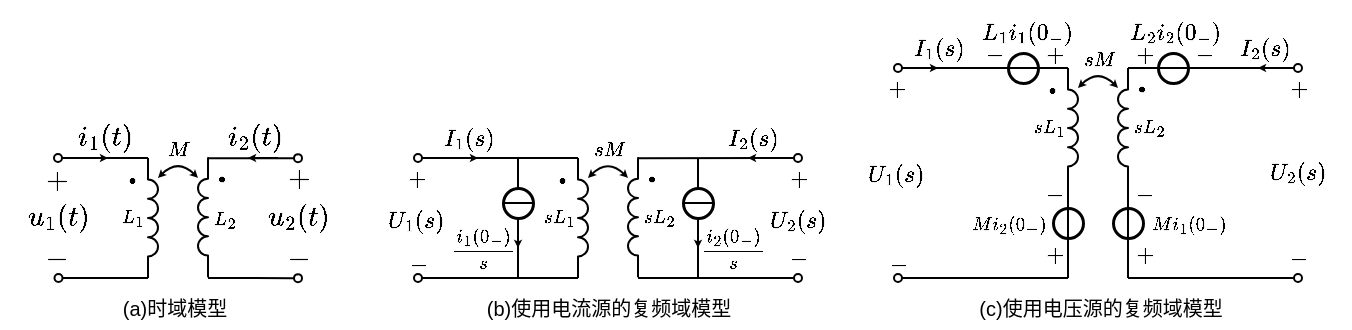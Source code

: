 <mxfile version="17.2.1" type="device"><diagram id="bMLhuUdpj_Nmtv_IprHV" name="第 1 页"><mxGraphModel dx="428" dy="411" grid="1" gridSize="5" guides="1" tooltips="1" connect="1" arrows="1" fold="1" page="1" pageScale="1" pageWidth="827" pageHeight="1169" math="1" shadow="0"><root><mxCell id="0"/><mxCell id="1" parent="0"/><mxCell id="EXZ0jSH6nmQkh8uxzPcn-13" value="$$+$$" style="text;html=1;resizable=1;autosize=1;align=center;verticalAlign=middle;points=[];fillColor=none;strokeColor=none;rounded=0;fontSize=12;movable=1;rotatable=1;deletable=1;editable=1;connectable=0;fixDash=0;snapToPoint=0;" parent="1" vertex="1"><mxGeometry x="238.75" y="259.58" width="22.5" height="20" as="geometry"/></mxCell><mxCell id="EXZ0jSH6nmQkh8uxzPcn-15" value="$$-$$" style="text;html=1;resizable=1;autosize=1;align=center;verticalAlign=middle;points=[];fillColor=none;strokeColor=none;rounded=0;fontSize=12;movable=1;rotatable=1;deletable=1;editable=1;connectable=0;fixDash=0;snapToPoint=0;" parent="1" vertex="1"><mxGeometry x="240.75" y="300" width="18.5" height="20" as="geometry"/></mxCell><mxCell id="EXZ0jSH6nmQkh8uxzPcn-12" value="$$+$$" style="text;html=1;resizable=1;autosize=1;align=center;verticalAlign=middle;points=[];fillColor=none;strokeColor=none;rounded=0;fontSize=12;movable=1;rotatable=1;deletable=1;editable=1;connectable=0;fixDash=0;snapToPoint=0;" parent="1" vertex="1"><mxGeometry x="117.5" y="261" width="22.5" height="20" as="geometry"/></mxCell><mxCell id="EXZ0jSH6nmQkh8uxzPcn-14" value="$$-$$" style="text;html=1;resizable=1;autosize=1;align=center;verticalAlign=middle;points=[];fillColor=none;strokeColor=none;rounded=0;fontSize=12;movable=1;rotatable=1;deletable=1;editable=1;connectable=0;fixDash=0;snapToPoint=0;" parent="1" vertex="1"><mxGeometry x="120" y="300" width="18.5" height="20" as="geometry"/></mxCell><mxCell id="EXZ0jSH6nmQkh8uxzPcn-27" value="$$M$$" style="text;html=1;resizable=1;autosize=1;align=center;verticalAlign=middle;points=[];fillColor=none;strokeColor=none;rounded=0;fontFamily=simsun;fontSize=10;movable=1;rotatable=1;deletable=1;editable=1;connectable=0;" parent="1" vertex="1"><mxGeometry x="180" y="248" width="20" height="15" as="geometry"/></mxCell><mxCell id="EXZ0jSH6nmQkh8uxzPcn-18" value="$$i_1(t)$$" style="text;html=1;resizable=0;autosize=1;align=center;verticalAlign=middle;points=[];fillColor=none;strokeColor=none;rounded=0;fontSize=12;connectable=0;" parent="1" vertex="1"><mxGeometry x="120" y="240" width="65" height="20" as="geometry"/></mxCell><mxCell id="EXZ0jSH6nmQkh8uxzPcn-19" value="$$i_2(t)$$" style="text;html=1;resizable=0;autosize=1;align=center;verticalAlign=middle;points=[];fillColor=none;strokeColor=none;rounded=0;fontSize=12;connectable=0;" parent="1" vertex="1"><mxGeometry x="195" y="239.58" width="65" height="20" as="geometry"/></mxCell><mxCell id="EXZ0jSH6nmQkh8uxzPcn-1" value="" style="pointerEvents=1;verticalLabelPosition=bottom;shadow=0;dashed=0;align=center;html=1;verticalAlign=top;shape=mxgraph.electrical.inductors.inductor_3;direction=south;deletable=1;fixDash=0;snapToPoint=0;comic=0;sketch=0;strokeWidth=1;" parent="1" vertex="1"><mxGeometry x="175" y="260" width="5" height="60" as="geometry"/></mxCell><mxCell id="EXZ0jSH6nmQkh8uxzPcn-2" value="" style="endArrow=none;html=1;rounded=0;startArrow=oval;startFill=0;endSize=4;startSize=4;deletable=1;fixDash=0;snapToPoint=0;" parent="1" edge="1"><mxGeometry width="50" height="50" relative="1" as="geometry"><mxPoint x="130" y="260" as="sourcePoint"/><mxPoint x="175" y="260" as="targetPoint"/></mxGeometry></mxCell><mxCell id="EXZ0jSH6nmQkh8uxzPcn-3" value="" style="endArrow=none;html=1;rounded=0;startArrow=oval;startFill=0;endSize=4;startSize=4;deletable=1;fixDash=0;snapToPoint=0;" parent="1" edge="1"><mxGeometry width="50" height="50" relative="1" as="geometry"><mxPoint x="130.25" y="320" as="sourcePoint"/><mxPoint x="175" y="320" as="targetPoint"/></mxGeometry></mxCell><mxCell id="EXZ0jSH6nmQkh8uxzPcn-4" value="$$\cdot$$" style="text;html=1;resizable=1;autosize=1;align=center;verticalAlign=middle;points=[];fillColor=none;strokeColor=none;rounded=0;fontSize=20;movable=1;rotatable=1;deletable=1;editable=1;connectable=0;fixDash=0;snapToPoint=0;" parent="1" vertex="1"><mxGeometry x="156" y="263" width="21" height="14" as="geometry"/></mxCell><mxCell id="EXZ0jSH6nmQkh8uxzPcn-5" value="" style="pointerEvents=1;verticalLabelPosition=bottom;shadow=0;dashed=0;align=center;html=1;verticalAlign=top;shape=mxgraph.electrical.inductors.inductor_3;direction=north;deletable=1;fixDash=0;snapToPoint=0;" parent="1" vertex="1"><mxGeometry x="200" y="259.58" width="5" height="60" as="geometry"/></mxCell><mxCell id="EXZ0jSH6nmQkh8uxzPcn-6" value="" style="endArrow=none;html=1;rounded=0;startArrow=oval;startFill=0;endSize=4;startSize=4;deletable=1;fixDash=0;snapToPoint=0;" parent="1" edge="1"><mxGeometry width="50" height="50" relative="1" as="geometry"><mxPoint x="250" y="260.08" as="sourcePoint"/><mxPoint x="205" y="260.08" as="targetPoint"/></mxGeometry></mxCell><mxCell id="EXZ0jSH6nmQkh8uxzPcn-7" value="" style="endArrow=none;html=1;rounded=0;startArrow=oval;startFill=0;endSize=4;startSize=4;deletable=1;fixDash=0;snapToPoint=0;" parent="1" edge="1"><mxGeometry width="50" height="50" relative="1" as="geometry"><mxPoint x="250" y="320.08" as="sourcePoint"/><mxPoint x="205" y="320" as="targetPoint"/></mxGeometry></mxCell><mxCell id="EXZ0jSH6nmQkh8uxzPcn-8" value="$$\cdot$$" style="text;html=1;resizable=1;autosize=1;align=center;verticalAlign=middle;points=[];fillColor=none;strokeColor=none;rounded=0;fontSize=20;movable=1;rotatable=1;deletable=1;editable=1;connectable=0;direction=south;rotation=90;fixDash=0;snapToPoint=0;" parent="1" vertex="1"><mxGeometry x="207" y="260" width="14" height="21" as="geometry"/></mxCell><mxCell id="EXZ0jSH6nmQkh8uxzPcn-10" value="$$u_1(t)$$" style="text;html=1;resizable=1;autosize=1;align=center;verticalAlign=middle;points=[];fillColor=none;strokeColor=none;rounded=0;fontSize=12;movable=1;rotatable=1;deletable=1;editable=1;connectable=0;fixDash=0;snapToPoint=0;" parent="1" vertex="1"><mxGeometry x="115" y="280" width="30" height="20" as="geometry"/></mxCell><mxCell id="EXZ0jSH6nmQkh8uxzPcn-11" value="$$u_2(t)$$" style="text;html=1;resizable=1;autosize=1;align=center;verticalAlign=middle;points=[];fillColor=none;strokeColor=none;rounded=0;fontSize=12;movable=1;rotatable=1;deletable=1;editable=1;connectable=0;" parent="1" vertex="1"><mxGeometry x="235" y="279.58" width="30" height="20" as="geometry"/></mxCell><mxCell id="EXZ0jSH6nmQkh8uxzPcn-16" value="" style="endArrow=classic;html=1;rounded=0;fontSize=12;startSize=4;endSize=1;strokeWidth=1;jumpSize=6;" parent="1" edge="1"><mxGeometry width="50" height="50" relative="1" as="geometry"><mxPoint x="240" y="260" as="sourcePoint"/><mxPoint x="225" y="260" as="targetPoint"/></mxGeometry></mxCell><mxCell id="EXZ0jSH6nmQkh8uxzPcn-17" value="" style="endArrow=classic;html=1;rounded=0;fontSize=12;startSize=4;endSize=1;strokeWidth=1;jumpSize=6;" parent="1" edge="1"><mxGeometry width="50" height="50" relative="1" as="geometry"><mxPoint x="140" y="260" as="sourcePoint"/><mxPoint x="155" y="260" as="targetPoint"/></mxGeometry></mxCell><mxCell id="EXZ0jSH6nmQkh8uxzPcn-21" value="$$L_1$$" style="text;html=1;align=center;verticalAlign=middle;resizable=1;points=[];autosize=1;strokeColor=none;fillColor=none;movable=1;rotatable=1;deletable=1;editable=1;connectable=1;fontSize=8;" parent="1" vertex="1"><mxGeometry x="158.5" y="282.5" width="16" height="15" as="geometry"/></mxCell><mxCell id="EXZ0jSH6nmQkh8uxzPcn-22" value="$$L_2$$" style="text;html=1;align=center;verticalAlign=middle;resizable=1;points=[];autosize=1;strokeColor=none;fillColor=none;movable=1;rotatable=1;deletable=1;editable=1;connectable=1;fontSize=8;" parent="1" vertex="1"><mxGeometry x="205" y="280.5" width="15" height="20" as="geometry"/></mxCell><mxCell id="EXZ0jSH6nmQkh8uxzPcn-26" value="" style="curved=1;endArrow=classic;html=1;rounded=0;fontFamily=simsun;fontSize=14;startSize=1;endSize=1;startArrow=classic;startFill=1;" parent="1" edge="1"><mxGeometry width="50" height="50" relative="1" as="geometry"><mxPoint x="180" y="270" as="sourcePoint"/><mxPoint x="200" y="270" as="targetPoint"/><Array as="points"><mxPoint x="190" y="260"/></Array></mxGeometry></mxCell><mxCell id="n0_tvmVU5mO2QKkqtoUb-1" value="$$+$$" style="text;html=1;resizable=1;autosize=1;align=center;verticalAlign=middle;points=[];fillColor=none;strokeColor=none;rounded=0;fontSize=10;movable=1;rotatable=1;deletable=1;editable=1;connectable=0;fixDash=0;snapToPoint=0;" vertex="1" parent="1"><mxGeometry x="490.13" y="259.58" width="19.25" height="20" as="geometry"/></mxCell><mxCell id="n0_tvmVU5mO2QKkqtoUb-2" value="$$-$$" style="text;html=1;resizable=1;autosize=1;align=center;verticalAlign=middle;points=[];fillColor=none;strokeColor=none;rounded=0;fontSize=10;movable=1;rotatable=1;deletable=1;editable=1;connectable=0;fixDash=0;snapToPoint=0;" vertex="1" parent="1"><mxGeometry x="492.13" y="300" width="15.25" height="20" as="geometry"/></mxCell><mxCell id="n0_tvmVU5mO2QKkqtoUb-3" value="$$+$$" style="text;html=1;resizable=1;autosize=1;align=center;verticalAlign=middle;points=[];fillColor=none;strokeColor=none;rounded=0;fontSize=10;movable=1;rotatable=1;deletable=1;editable=1;connectable=0;fixDash=0;snapToPoint=0;" vertex="1" parent="1"><mxGeometry x="301" y="262.5" width="15.5" height="15" as="geometry"/></mxCell><mxCell id="n0_tvmVU5mO2QKkqtoUb-4" value="$$-$$" style="text;html=1;resizable=1;autosize=1;align=center;verticalAlign=middle;points=[];fillColor=none;strokeColor=none;rounded=0;fontSize=10;movable=1;rotatable=1;deletable=1;editable=1;connectable=0;fixDash=0;snapToPoint=0;" vertex="1" parent="1"><mxGeometry x="305" y="305" width="10" height="15" as="geometry"/></mxCell><mxCell id="n0_tvmVU5mO2QKkqtoUb-5" value="$$sM$$" style="text;html=1;resizable=1;autosize=1;align=center;verticalAlign=middle;points=[];fillColor=none;strokeColor=none;rounded=0;fontFamily=simsun;fontSize=10;movable=1;rotatable=1;deletable=1;editable=1;connectable=1;" vertex="1" parent="1"><mxGeometry x="395" y="249" width="20" height="14" as="geometry"/></mxCell><mxCell id="n0_tvmVU5mO2QKkqtoUb-6" value="$$I_1(s)$$" style="text;html=1;resizable=0;autosize=1;align=center;verticalAlign=middle;points=[];fillColor=none;strokeColor=none;rounded=0;fontSize=10;connectable=0;" vertex="1" parent="1"><mxGeometry x="305" y="240" width="60" height="20" as="geometry"/></mxCell><mxCell id="n0_tvmVU5mO2QKkqtoUb-7" value="$$I_2(s)$$" style="text;html=1;resizable=0;autosize=1;align=center;verticalAlign=middle;points=[];fillColor=none;strokeColor=none;rounded=0;fontSize=10;connectable=0;" vertex="1" parent="1"><mxGeometry x="447.38" y="239.58" width="60" height="20" as="geometry"/></mxCell><mxCell id="n0_tvmVU5mO2QKkqtoUb-8" value="" style="pointerEvents=1;verticalLabelPosition=bottom;shadow=0;dashed=0;align=center;html=1;verticalAlign=top;shape=mxgraph.electrical.inductors.inductor_3;direction=south;deletable=1;fixDash=0;snapToPoint=0;comic=0;sketch=0;strokeWidth=1;" vertex="1" parent="1"><mxGeometry x="390" y="260" width="5" height="60" as="geometry"/></mxCell><mxCell id="n0_tvmVU5mO2QKkqtoUb-9" value="" style="endArrow=none;html=1;rounded=0;startArrow=oval;startFill=0;endSize=4;startSize=4;deletable=1;fixDash=0;snapToPoint=0;" edge="1" parent="1"><mxGeometry width="50" height="50" relative="1" as="geometry"><mxPoint x="310" y="260" as="sourcePoint"/><mxPoint x="390" y="260" as="targetPoint"/></mxGeometry></mxCell><mxCell id="n0_tvmVU5mO2QKkqtoUb-10" value="" style="endArrow=none;html=1;rounded=0;startArrow=oval;startFill=0;endSize=4;startSize=4;deletable=1;fixDash=0;snapToPoint=0;" edge="1" parent="1"><mxGeometry width="50" height="50" relative="1" as="geometry"><mxPoint x="310" y="320" as="sourcePoint"/><mxPoint x="390" y="320" as="targetPoint"/></mxGeometry></mxCell><mxCell id="n0_tvmVU5mO2QKkqtoUb-11" value="$$\cdot$$" style="text;html=1;resizable=1;autosize=1;align=center;verticalAlign=middle;points=[];fillColor=none;strokeColor=none;rounded=0;fontSize=20;movable=1;rotatable=1;deletable=1;editable=1;connectable=0;fixDash=0;snapToPoint=0;" vertex="1" parent="1"><mxGeometry x="371" y="263" width="21" height="14" as="geometry"/></mxCell><mxCell id="n0_tvmVU5mO2QKkqtoUb-12" value="" style="pointerEvents=1;verticalLabelPosition=bottom;shadow=0;dashed=0;align=center;html=1;verticalAlign=top;shape=mxgraph.electrical.inductors.inductor_3;direction=north;deletable=1;fixDash=0;snapToPoint=0;" vertex="1" parent="1"><mxGeometry x="415" y="259.58" width="5" height="60" as="geometry"/></mxCell><mxCell id="n0_tvmVU5mO2QKkqtoUb-13" value="" style="endArrow=none;html=1;rounded=0;startArrow=oval;startFill=0;endSize=4;startSize=4;deletable=1;fixDash=0;snapToPoint=0;" edge="1" parent="1"><mxGeometry width="50" height="50" relative="1" as="geometry"><mxPoint x="500" y="260" as="sourcePoint"/><mxPoint x="420" y="260.08" as="targetPoint"/></mxGeometry></mxCell><mxCell id="n0_tvmVU5mO2QKkqtoUb-14" value="" style="endArrow=none;html=1;rounded=0;startArrow=oval;startFill=0;endSize=4;startSize=4;deletable=1;fixDash=0;snapToPoint=0;" edge="1" parent="1"><mxGeometry width="50" height="50" relative="1" as="geometry"><mxPoint x="500" y="320" as="sourcePoint"/><mxPoint x="420" y="320" as="targetPoint"/></mxGeometry></mxCell><mxCell id="n0_tvmVU5mO2QKkqtoUb-15" value="$$\cdot$$" style="text;html=1;resizable=1;autosize=1;align=center;verticalAlign=middle;points=[];fillColor=none;strokeColor=none;rounded=0;fontSize=20;movable=1;rotatable=1;deletable=1;editable=1;connectable=0;direction=south;rotation=90;fixDash=0;snapToPoint=0;" vertex="1" parent="1"><mxGeometry x="422" y="260" width="14" height="21" as="geometry"/></mxCell><mxCell id="n0_tvmVU5mO2QKkqtoUb-16" value="$$U_1(s)$$" style="text;html=1;resizable=1;autosize=1;align=center;verticalAlign=middle;points=[];fillColor=none;strokeColor=none;rounded=0;fontSize=10;movable=1;rotatable=1;deletable=1;editable=1;connectable=0;fixDash=0;snapToPoint=0;" vertex="1" parent="1"><mxGeometry x="293.25" y="281" width="31" height="20" as="geometry"/></mxCell><mxCell id="n0_tvmVU5mO2QKkqtoUb-17" value="$$U_2(s)$$" style="text;html=1;resizable=1;autosize=1;align=center;verticalAlign=middle;points=[];fillColor=none;strokeColor=none;rounded=0;fontSize=10;movable=1;rotatable=1;deletable=1;editable=1;connectable=0;" vertex="1" parent="1"><mxGeometry x="484.26" y="283.5" width="31" height="15" as="geometry"/></mxCell><mxCell id="n0_tvmVU5mO2QKkqtoUb-18" value="" style="endArrow=classic;html=1;rounded=0;fontSize=12;startSize=4;endSize=1;strokeWidth=1;jumpSize=6;" edge="1" parent="1"><mxGeometry width="50" height="50" relative="1" as="geometry"><mxPoint x="490" y="260" as="sourcePoint"/><mxPoint x="475" y="260" as="targetPoint"/></mxGeometry></mxCell><mxCell id="n0_tvmVU5mO2QKkqtoUb-19" value="" style="endArrow=classic;html=1;rounded=0;fontSize=12;startSize=4;endSize=1;strokeWidth=1;jumpSize=6;" edge="1" parent="1"><mxGeometry width="50" height="50" relative="1" as="geometry"><mxPoint x="325" y="260" as="sourcePoint"/><mxPoint x="340" y="260" as="targetPoint"/></mxGeometry></mxCell><mxCell id="n0_tvmVU5mO2QKkqtoUb-20" value="$$sL_1$$" style="text;html=1;align=center;verticalAlign=middle;resizable=1;points=[];autosize=1;strokeColor=none;fillColor=none;movable=1;rotatable=1;deletable=1;editable=1;connectable=1;fontSize=8;" vertex="1" parent="1"><mxGeometry x="371" y="284" width="17" height="12" as="geometry"/></mxCell><mxCell id="n0_tvmVU5mO2QKkqtoUb-21" value="$$sL_2$$" style="text;html=1;align=center;verticalAlign=middle;resizable=1;points=[];autosize=1;strokeColor=none;fillColor=none;movable=1;rotatable=1;deletable=1;editable=1;connectable=1;fontSize=8;" vertex="1" parent="1"><mxGeometry x="420" y="283.58" width="19" height="12" as="geometry"/></mxCell><mxCell id="n0_tvmVU5mO2QKkqtoUb-22" value="" style="curved=1;endArrow=classic;html=1;rounded=0;fontFamily=simsun;fontSize=14;startSize=1;endSize=1;startArrow=classic;startFill=1;" edge="1" parent="1"><mxGeometry width="50" height="50" relative="1" as="geometry"><mxPoint x="395" y="270" as="sourcePoint"/><mxPoint x="415" y="270" as="targetPoint"/><Array as="points"><mxPoint x="405" y="260"/></Array></mxGeometry></mxCell><mxCell id="n0_tvmVU5mO2QKkqtoUb-23" value="" style="ellipse;whiteSpace=wrap;html=1;aspect=fixed;strokeWidth=1.5;" vertex="1" parent="1"><mxGeometry x="352.5" y="275" width="15" height="15" as="geometry"/></mxCell><mxCell id="n0_tvmVU5mO2QKkqtoUb-24" value="" style="endArrow=none;html=1;rounded=0;entryX=1;entryY=0.5;entryDx=0;entryDy=0;exitX=0;exitY=0.5;exitDx=0;exitDy=0;" edge="1" parent="1" source="n0_tvmVU5mO2QKkqtoUb-23" target="n0_tvmVU5mO2QKkqtoUb-23"><mxGeometry width="50" height="50" relative="1" as="geometry"><mxPoint x="350" y="295" as="sourcePoint"/><mxPoint x="385" y="235" as="targetPoint"/></mxGeometry></mxCell><mxCell id="n0_tvmVU5mO2QKkqtoUb-25" value="" style="endArrow=none;html=1;rounded=0;exitX=0.5;exitY=0;exitDx=0;exitDy=0;" edge="1" parent="1" source="n0_tvmVU5mO2QKkqtoUb-23"><mxGeometry width="50" height="50" relative="1" as="geometry"><mxPoint x="370" y="270" as="sourcePoint"/><mxPoint x="360" y="260" as="targetPoint"/></mxGeometry></mxCell><mxCell id="n0_tvmVU5mO2QKkqtoUb-26" value="" style="endArrow=none;html=1;rounded=0;exitX=0.5;exitY=1;exitDx=0;exitDy=0;" edge="1" parent="1" source="n0_tvmVU5mO2QKkqtoUb-23"><mxGeometry width="50" height="50" relative="1" as="geometry"><mxPoint x="360" y="295" as="sourcePoint"/><mxPoint x="360" y="320" as="targetPoint"/></mxGeometry></mxCell><mxCell id="n0_tvmVU5mO2QKkqtoUb-27" value="" style="endArrow=classic;html=1;rounded=0;fontSize=12;startSize=4;endSize=1;strokeWidth=1;jumpSize=6;" edge="1" parent="1"><mxGeometry width="50" height="50" relative="1" as="geometry"><mxPoint x="360" y="295" as="sourcePoint"/><mxPoint x="360" y="305" as="targetPoint"/></mxGeometry></mxCell><mxCell id="n0_tvmVU5mO2QKkqtoUb-28" value="$$\frac{i_1(0_{-})}{s}$$" style="text;html=1;align=center;verticalAlign=middle;resizable=1;points=[];autosize=1;strokeColor=none;fillColor=none;fontSize=8;movable=1;rotatable=1;deletable=1;editable=1;connectable=1;" vertex="1" parent="1"><mxGeometry x="327" y="292" width="29" height="25.42" as="geometry"/></mxCell><mxCell id="n0_tvmVU5mO2QKkqtoUb-29" value="" style="ellipse;whiteSpace=wrap;html=1;aspect=fixed;strokeWidth=1.5;" vertex="1" parent="1"><mxGeometry x="442.5" y="275" width="15" height="15" as="geometry"/></mxCell><mxCell id="n0_tvmVU5mO2QKkqtoUb-30" value="" style="endArrow=none;html=1;rounded=0;entryX=1;entryY=0.5;entryDx=0;entryDy=0;exitX=0;exitY=0.5;exitDx=0;exitDy=0;" edge="1" parent="1" source="n0_tvmVU5mO2QKkqtoUb-29" target="n0_tvmVU5mO2QKkqtoUb-29"><mxGeometry width="50" height="50" relative="1" as="geometry"><mxPoint x="440" y="295" as="sourcePoint"/><mxPoint x="475" y="235" as="targetPoint"/></mxGeometry></mxCell><mxCell id="n0_tvmVU5mO2QKkqtoUb-31" value="" style="endArrow=none;html=1;rounded=0;exitX=0.5;exitY=0;exitDx=0;exitDy=0;" edge="1" parent="1" source="n0_tvmVU5mO2QKkqtoUb-29"><mxGeometry width="50" height="50" relative="1" as="geometry"><mxPoint x="460" y="270" as="sourcePoint"/><mxPoint x="450" y="260" as="targetPoint"/></mxGeometry></mxCell><mxCell id="n0_tvmVU5mO2QKkqtoUb-32" value="" style="endArrow=none;html=1;rounded=0;exitX=0.5;exitY=1;exitDx=0;exitDy=0;" edge="1" parent="1" source="n0_tvmVU5mO2QKkqtoUb-29"><mxGeometry width="50" height="50" relative="1" as="geometry"><mxPoint x="450" y="295" as="sourcePoint"/><mxPoint x="450" y="320" as="targetPoint"/></mxGeometry></mxCell><mxCell id="n0_tvmVU5mO2QKkqtoUb-33" value="" style="endArrow=classic;html=1;rounded=0;fontSize=12;startSize=4;endSize=1;strokeWidth=1;jumpSize=6;" edge="1" parent="1"><mxGeometry width="50" height="50" relative="1" as="geometry"><mxPoint x="450" y="295" as="sourcePoint"/><mxPoint x="450" y="305" as="targetPoint"/></mxGeometry></mxCell><mxCell id="n0_tvmVU5mO2QKkqtoUb-34" value="$$\frac{i_2(0_{-})}{s}$$" style="text;html=1;align=center;verticalAlign=middle;resizable=1;points=[];autosize=1;strokeColor=none;fillColor=none;fontSize=8;movable=1;rotatable=1;deletable=1;editable=1;connectable=1;" vertex="1" parent="1"><mxGeometry x="452" y="292" width="30" height="25" as="geometry"/></mxCell><mxCell id="n0_tvmVU5mO2QKkqtoUb-35" value="$$+$$" style="text;html=1;resizable=1;autosize=1;align=center;verticalAlign=middle;points=[];fillColor=none;strokeColor=none;rounded=0;fontSize=10;movable=1;rotatable=1;deletable=1;editable=1;connectable=0;fixDash=0;snapToPoint=0;" vertex="1" parent="1"><mxGeometry x="740.13" y="214.58" width="19.25" height="20" as="geometry"/></mxCell><mxCell id="n0_tvmVU5mO2QKkqtoUb-36" value="$$-$$" style="text;html=1;resizable=1;autosize=1;align=center;verticalAlign=middle;points=[];fillColor=none;strokeColor=none;rounded=0;fontSize=10;movable=1;rotatable=1;deletable=1;editable=1;connectable=0;fixDash=0;snapToPoint=0;" vertex="1" parent="1"><mxGeometry x="742.13" y="300" width="15.25" height="20" as="geometry"/></mxCell><mxCell id="n0_tvmVU5mO2QKkqtoUb-37" value="$$+$$" style="text;html=1;resizable=1;autosize=1;align=center;verticalAlign=middle;points=[];fillColor=none;strokeColor=none;rounded=0;fontSize=10;movable=1;rotatable=1;deletable=1;editable=1;connectable=0;fixDash=0;snapToPoint=0;" vertex="1" parent="1"><mxGeometry x="541" y="217.5" width="15.5" height="15" as="geometry"/></mxCell><mxCell id="n0_tvmVU5mO2QKkqtoUb-38" value="$$-$$" style="text;html=1;resizable=1;autosize=1;align=center;verticalAlign=middle;points=[];fillColor=none;strokeColor=none;rounded=0;fontSize=10;movable=1;rotatable=1;deletable=1;editable=1;connectable=0;fixDash=0;snapToPoint=0;" vertex="1" parent="1"><mxGeometry x="545" y="305" width="10" height="15" as="geometry"/></mxCell><mxCell id="n0_tvmVU5mO2QKkqtoUb-39" value="$$sM$$" style="text;html=1;resizable=1;autosize=1;align=center;verticalAlign=middle;points=[];fillColor=none;strokeColor=none;rounded=0;fontFamily=simsun;fontSize=10;movable=1;rotatable=1;deletable=1;editable=1;connectable=1;" vertex="1" parent="1"><mxGeometry x="640" y="204" width="20" height="14" as="geometry"/></mxCell><mxCell id="n0_tvmVU5mO2QKkqtoUb-40" value="$$I_1(s)$$" style="text;html=1;resizable=1;autosize=1;align=center;verticalAlign=middle;points=[];fillColor=none;strokeColor=none;rounded=0;fontSize=10;connectable=1;movable=1;rotatable=1;deletable=1;editable=1;" vertex="1" parent="1"><mxGeometry x="550" y="195" width="40" height="20" as="geometry"/></mxCell><mxCell id="n0_tvmVU5mO2QKkqtoUb-41" value="$$I_2(s)$$" style="text;html=1;resizable=1;autosize=1;align=center;verticalAlign=middle;points=[];fillColor=none;strokeColor=none;rounded=0;fontSize=10;connectable=1;movable=1;rotatable=1;deletable=1;editable=1;" vertex="1" parent="1"><mxGeometry x="715" y="194.58" width="35" height="20" as="geometry"/></mxCell><mxCell id="n0_tvmVU5mO2QKkqtoUb-42" value="" style="pointerEvents=1;verticalLabelPosition=bottom;shadow=0;dashed=0;align=center;html=1;verticalAlign=top;shape=mxgraph.electrical.inductors.inductor_3;direction=south;deletable=1;fixDash=0;snapToPoint=0;comic=0;sketch=0;strokeWidth=1;" vertex="1" parent="1"><mxGeometry x="635" y="215" width="5" height="60" as="geometry"/></mxCell><mxCell id="n0_tvmVU5mO2QKkqtoUb-43" value="" style="endArrow=none;html=1;rounded=0;startArrow=oval;startFill=0;endSize=4;startSize=4;deletable=1;fixDash=0;snapToPoint=0;entryX=0.5;entryY=1;entryDx=0;entryDy=0;" edge="1" parent="1" target="n0_tvmVU5mO2QKkqtoUb-80"><mxGeometry width="50" height="50" relative="1" as="geometry"><mxPoint x="550" y="215" as="sourcePoint"/><mxPoint x="590" y="215" as="targetPoint"/></mxGeometry></mxCell><mxCell id="n0_tvmVU5mO2QKkqtoUb-44" value="" style="endArrow=none;html=1;rounded=0;startArrow=oval;startFill=0;endSize=4;startSize=4;deletable=1;fixDash=0;snapToPoint=0;" edge="1" parent="1"><mxGeometry width="50" height="50" relative="1" as="geometry"><mxPoint x="550" y="320" as="sourcePoint"/><mxPoint x="635" y="320.0" as="targetPoint"/></mxGeometry></mxCell><mxCell id="n0_tvmVU5mO2QKkqtoUb-45" value="$$\cdot$$" style="text;html=1;resizable=1;autosize=1;align=center;verticalAlign=middle;points=[];fillColor=none;strokeColor=none;rounded=0;fontSize=20;movable=1;rotatable=1;deletable=1;editable=1;connectable=0;fixDash=0;snapToPoint=0;" vertex="1" parent="1"><mxGeometry x="616" y="218" width="21" height="14" as="geometry"/></mxCell><mxCell id="n0_tvmVU5mO2QKkqtoUb-46" value="" style="pointerEvents=1;verticalLabelPosition=bottom;shadow=0;dashed=0;align=center;html=1;verticalAlign=top;shape=mxgraph.electrical.inductors.inductor_3;direction=north;deletable=1;fixDash=0;snapToPoint=0;" vertex="1" parent="1"><mxGeometry x="660" y="215" width="5" height="60" as="geometry"/></mxCell><mxCell id="n0_tvmVU5mO2QKkqtoUb-47" value="" style="endArrow=none;html=1;rounded=0;startArrow=oval;startFill=0;endSize=4;startSize=4;deletable=1;fixDash=0;snapToPoint=0;entryX=0.5;entryY=0;entryDx=0;entryDy=0;" edge="1" parent="1" target="n0_tvmVU5mO2QKkqtoUb-85"><mxGeometry width="50" height="50" relative="1" as="geometry"><mxPoint x="750" y="215" as="sourcePoint"/><mxPoint x="665" y="215.08" as="targetPoint"/></mxGeometry></mxCell><mxCell id="n0_tvmVU5mO2QKkqtoUb-48" value="" style="endArrow=none;html=1;rounded=0;startArrow=oval;startFill=0;endSize=4;startSize=4;deletable=1;fixDash=0;snapToPoint=0;" edge="1" parent="1"><mxGeometry width="50" height="50" relative="1" as="geometry"><mxPoint x="750" y="320" as="sourcePoint"/><mxPoint x="665" y="320.0" as="targetPoint"/></mxGeometry></mxCell><mxCell id="n0_tvmVU5mO2QKkqtoUb-49" value="$$\cdot$$" style="text;html=1;resizable=1;autosize=1;align=center;verticalAlign=middle;points=[];fillColor=none;strokeColor=none;rounded=0;fontSize=20;movable=1;rotatable=1;deletable=1;editable=1;connectable=0;direction=south;rotation=90;fixDash=0;snapToPoint=0;" vertex="1" parent="1"><mxGeometry x="667" y="215" width="14" height="21" as="geometry"/></mxCell><mxCell id="n0_tvmVU5mO2QKkqtoUb-50" value="$$U_1(s)$$" style="text;html=1;resizable=1;autosize=1;align=center;verticalAlign=middle;points=[];fillColor=none;strokeColor=none;rounded=0;fontSize=10;movable=1;rotatable=1;deletable=1;editable=1;connectable=0;fixDash=0;snapToPoint=0;" vertex="1" parent="1"><mxGeometry x="533.25" y="257.5" width="31" height="20" as="geometry"/></mxCell><mxCell id="n0_tvmVU5mO2QKkqtoUb-51" value="$$U_2(s)$$" style="text;html=1;resizable=1;autosize=1;align=center;verticalAlign=middle;points=[];fillColor=none;strokeColor=none;rounded=0;fontSize=10;movable=1;rotatable=1;deletable=1;editable=1;connectable=0;" vertex="1" parent="1"><mxGeometry x="734.26" y="259.58" width="31" height="15" as="geometry"/></mxCell><mxCell id="n0_tvmVU5mO2QKkqtoUb-52" value="" style="endArrow=classic;html=1;rounded=0;fontSize=12;startSize=4;endSize=1;strokeWidth=1;jumpSize=6;" edge="1" parent="1"><mxGeometry width="50" height="50" relative="1" as="geometry"><mxPoint x="745" y="215" as="sourcePoint"/><mxPoint x="730" y="215" as="targetPoint"/></mxGeometry></mxCell><mxCell id="n0_tvmVU5mO2QKkqtoUb-53" value="" style="endArrow=classic;html=1;rounded=0;fontSize=12;startSize=4;endSize=1;strokeWidth=1;jumpSize=6;" edge="1" parent="1"><mxGeometry width="50" height="50" relative="1" as="geometry"><mxPoint x="560" y="215" as="sourcePoint"/><mxPoint x="570" y="215" as="targetPoint"/></mxGeometry></mxCell><mxCell id="n0_tvmVU5mO2QKkqtoUb-54" value="$$sL_1$$" style="text;html=1;align=center;verticalAlign=middle;resizable=1;points=[];autosize=1;strokeColor=none;fillColor=none;movable=1;rotatable=1;deletable=1;editable=1;connectable=1;fontSize=8;" vertex="1" parent="1"><mxGeometry x="616" y="239" width="17" height="12" as="geometry"/></mxCell><mxCell id="n0_tvmVU5mO2QKkqtoUb-55" value="$$sL_2$$" style="text;html=1;align=center;verticalAlign=middle;resizable=1;points=[];autosize=1;strokeColor=none;fillColor=none;movable=1;rotatable=1;deletable=1;editable=1;connectable=1;fontSize=8;" vertex="1" parent="1"><mxGeometry x="665" y="239" width="19" height="12" as="geometry"/></mxCell><mxCell id="n0_tvmVU5mO2QKkqtoUb-56" value="" style="curved=1;endArrow=classic;html=1;rounded=0;fontFamily=simsun;fontSize=14;startSize=1;endSize=1;startArrow=classic;startFill=1;" edge="1" parent="1"><mxGeometry width="50" height="50" relative="1" as="geometry"><mxPoint x="640" y="225.0" as="sourcePoint"/><mxPoint x="660" y="225.0" as="targetPoint"/><Array as="points"><mxPoint x="650" y="215"/></Array></mxGeometry></mxCell><mxCell id="n0_tvmVU5mO2QKkqtoUb-57" value="" style="ellipse;whiteSpace=wrap;html=1;aspect=fixed;strokeWidth=1.5;direction=south;" vertex="1" parent="1"><mxGeometry x="627.5" y="285" width="15" height="15" as="geometry"/></mxCell><mxCell id="n0_tvmVU5mO2QKkqtoUb-58" value="" style="endArrow=none;html=1;rounded=0;entryX=1;entryY=0.5;entryDx=0;entryDy=0;exitX=0;exitY=0.5;exitDx=0;exitDy=0;" edge="1" parent="1" source="n0_tvmVU5mO2QKkqtoUb-57" target="n0_tvmVU5mO2QKkqtoUb-57"><mxGeometry width="50" height="50" relative="1" as="geometry"><mxPoint x="595" y="295" as="sourcePoint"/><mxPoint x="630" y="235" as="targetPoint"/></mxGeometry></mxCell><mxCell id="n0_tvmVU5mO2QKkqtoUb-59" value="" style="endArrow=none;html=1;rounded=0;exitX=0;exitY=0.5;exitDx=0;exitDy=0;entryX=1;entryY=1;entryDx=0;entryDy=0;entryPerimeter=0;" edge="1" parent="1" source="n0_tvmVU5mO2QKkqtoUb-57" target="n0_tvmVU5mO2QKkqtoUb-42"><mxGeometry width="50" height="50" relative="1" as="geometry"><mxPoint x="615" y="270" as="sourcePoint"/><mxPoint x="645" y="355.769" as="targetPoint"/></mxGeometry></mxCell><mxCell id="n0_tvmVU5mO2QKkqtoUb-60" value="" style="endArrow=none;html=1;rounded=0;exitX=1;exitY=0.5;exitDx=0;exitDy=0;" edge="1" parent="1" source="n0_tvmVU5mO2QKkqtoUb-57"><mxGeometry width="50" height="50" relative="1" as="geometry"><mxPoint x="605" y="295" as="sourcePoint"/><mxPoint x="635" y="320" as="targetPoint"/></mxGeometry></mxCell><mxCell id="n0_tvmVU5mO2QKkqtoUb-62" value="$$Mi_1(0_{-})$$" style="text;html=1;align=center;verticalAlign=middle;resizable=1;points=[];autosize=1;strokeColor=none;fillColor=none;fontSize=8;movable=1;rotatable=1;deletable=1;editable=1;connectable=1;" vertex="1" parent="1"><mxGeometry x="675" y="286.5" width="40" height="12" as="geometry"/></mxCell><mxCell id="n0_tvmVU5mO2QKkqtoUb-68" value="$$Mi_2(0_{-})$$" style="text;html=1;align=center;verticalAlign=middle;resizable=1;points=[];autosize=1;strokeColor=none;fillColor=none;fontSize=8;movable=1;rotatable=1;deletable=1;editable=1;connectable=1;" vertex="1" parent="1"><mxGeometry x="585" y="286.5" width="40" height="12" as="geometry"/></mxCell><mxCell id="n0_tvmVU5mO2QKkqtoUb-72" value="$$-$$" style="text;html=1;resizable=1;autosize=1;align=center;verticalAlign=middle;points=[];fillColor=none;strokeColor=none;rounded=0;fontSize=10;movable=1;rotatable=1;deletable=1;editable=1;connectable=0;fixDash=0;snapToPoint=0;" vertex="1" parent="1"><mxGeometry x="620" y="270" width="15" height="15" as="geometry"/></mxCell><mxCell id="n0_tvmVU5mO2QKkqtoUb-73" value="$$+$$" style="text;html=1;resizable=1;autosize=1;align=center;verticalAlign=middle;points=[];fillColor=none;strokeColor=none;rounded=0;fontSize=10;movable=1;rotatable=1;deletable=1;editable=1;connectable=0;fixDash=0;snapToPoint=0;" vertex="1" parent="1"><mxGeometry x="620" y="300" width="15" height="15" as="geometry"/></mxCell><mxCell id="n0_tvmVU5mO2QKkqtoUb-74" value="" style="ellipse;whiteSpace=wrap;html=1;aspect=fixed;strokeWidth=1.5;direction=south;" vertex="1" parent="1"><mxGeometry x="657.5" y="285" width="15" height="15" as="geometry"/></mxCell><mxCell id="n0_tvmVU5mO2QKkqtoUb-75" value="" style="endArrow=none;html=1;rounded=0;entryX=1;entryY=0.5;entryDx=0;entryDy=0;exitX=0;exitY=0.5;exitDx=0;exitDy=0;" edge="1" parent="1" source="n0_tvmVU5mO2QKkqtoUb-74" target="n0_tvmVU5mO2QKkqtoUb-74"><mxGeometry width="50" height="50" relative="1" as="geometry"><mxPoint x="625" y="295" as="sourcePoint"/><mxPoint x="660" y="235" as="targetPoint"/></mxGeometry></mxCell><mxCell id="n0_tvmVU5mO2QKkqtoUb-76" value="" style="endArrow=none;html=1;rounded=0;exitX=0;exitY=0.5;exitDx=0;exitDy=0;entryX=0;entryY=1;entryDx=0;entryDy=0;entryPerimeter=0;" edge="1" parent="1" source="n0_tvmVU5mO2QKkqtoUb-74" target="n0_tvmVU5mO2QKkqtoUb-46"><mxGeometry width="50" height="50" relative="1" as="geometry"><mxPoint x="645" y="270" as="sourcePoint"/><mxPoint x="665" y="275" as="targetPoint"/></mxGeometry></mxCell><mxCell id="n0_tvmVU5mO2QKkqtoUb-77" value="" style="endArrow=none;html=1;rounded=0;exitX=1;exitY=0.5;exitDx=0;exitDy=0;" edge="1" parent="1" source="n0_tvmVU5mO2QKkqtoUb-74"><mxGeometry width="50" height="50" relative="1" as="geometry"><mxPoint x="635" y="295" as="sourcePoint"/><mxPoint x="665" y="320" as="targetPoint"/></mxGeometry></mxCell><mxCell id="n0_tvmVU5mO2QKkqtoUb-78" value="$$-$$" style="text;html=1;resizable=1;autosize=1;align=center;verticalAlign=middle;points=[];fillColor=none;strokeColor=none;rounded=0;fontSize=10;movable=1;rotatable=1;deletable=1;editable=1;connectable=0;fixDash=0;snapToPoint=0;" vertex="1" parent="1"><mxGeometry x="665" y="270" width="15" height="15" as="geometry"/></mxCell><mxCell id="n0_tvmVU5mO2QKkqtoUb-79" value="$$+$$" style="text;html=1;resizable=1;autosize=1;align=center;verticalAlign=middle;points=[];fillColor=none;strokeColor=none;rounded=0;fontSize=10;movable=1;rotatable=1;deletable=1;editable=1;connectable=0;fixDash=0;snapToPoint=0;" vertex="1" parent="1"><mxGeometry x="665" y="300" width="15" height="15" as="geometry"/></mxCell><mxCell id="n0_tvmVU5mO2QKkqtoUb-80" value="" style="ellipse;whiteSpace=wrap;html=1;aspect=fixed;strokeWidth=1.5;direction=south;" vertex="1" parent="1"><mxGeometry x="605" y="207.5" width="15" height="15" as="geometry"/></mxCell><mxCell id="n0_tvmVU5mO2QKkqtoUb-83" value="" style="endArrow=none;html=1;rounded=0;fontSize=10;exitX=0.5;exitY=1;exitDx=0;exitDy=0;entryX=0.5;entryY=0;entryDx=0;entryDy=0;" edge="1" parent="1" source="n0_tvmVU5mO2QKkqtoUb-80" target="n0_tvmVU5mO2QKkqtoUb-80"><mxGeometry width="50" height="50" relative="1" as="geometry"><mxPoint x="605" y="220" as="sourcePoint"/><mxPoint x="655" y="170" as="targetPoint"/></mxGeometry></mxCell><mxCell id="n0_tvmVU5mO2QKkqtoUb-84" value="" style="endArrow=none;html=1;rounded=0;fontSize=10;exitX=0.5;exitY=0;exitDx=0;exitDy=0;entryX=0;entryY=1;entryDx=0;entryDy=0;entryPerimeter=0;" edge="1" parent="1" source="n0_tvmVU5mO2QKkqtoUb-80" target="n0_tvmVU5mO2QKkqtoUb-42"><mxGeometry width="50" height="50" relative="1" as="geometry"><mxPoint x="625" y="220" as="sourcePoint"/><mxPoint x="675" y="170" as="targetPoint"/></mxGeometry></mxCell><mxCell id="n0_tvmVU5mO2QKkqtoUb-85" value="" style="ellipse;whiteSpace=wrap;html=1;aspect=fixed;strokeWidth=1.5;direction=south;" vertex="1" parent="1"><mxGeometry x="680" y="207.5" width="15" height="15" as="geometry"/></mxCell><mxCell id="n0_tvmVU5mO2QKkqtoUb-86" value="" style="endArrow=none;html=1;rounded=0;fontSize=10;exitX=1;exitY=1;exitDx=0;exitDy=0;exitPerimeter=0;entryX=0.5;entryY=1;entryDx=0;entryDy=0;" edge="1" parent="1" source="n0_tvmVU5mO2QKkqtoUb-46" target="n0_tvmVU5mO2QKkqtoUb-85"><mxGeometry width="50" height="50" relative="1" as="geometry"><mxPoint x="655" y="200" as="sourcePoint"/><mxPoint x="675" y="205" as="targetPoint"/></mxGeometry></mxCell><mxCell id="n0_tvmVU5mO2QKkqtoUb-87" value="" style="endArrow=none;html=1;rounded=0;fontSize=10;exitX=0.5;exitY=1;exitDx=0;exitDy=0;entryX=0.5;entryY=0;entryDx=0;entryDy=0;" edge="1" parent="1" source="n0_tvmVU5mO2QKkqtoUb-85" target="n0_tvmVU5mO2QKkqtoUb-85"><mxGeometry width="50" height="50" relative="1" as="geometry"><mxPoint x="680" y="240" as="sourcePoint"/><mxPoint x="730" y="190" as="targetPoint"/></mxGeometry></mxCell><mxCell id="n0_tvmVU5mO2QKkqtoUb-88" value="$$-$$" style="text;html=1;resizable=1;autosize=1;align=center;verticalAlign=middle;points=[];fillColor=none;strokeColor=none;rounded=0;fontSize=10;movable=1;rotatable=1;deletable=1;editable=1;connectable=0;fixDash=0;snapToPoint=0;" vertex="1" parent="1"><mxGeometry x="590" y="200" width="15" height="15" as="geometry"/></mxCell><mxCell id="n0_tvmVU5mO2QKkqtoUb-89" value="$$+$$" style="text;html=1;resizable=1;autosize=1;align=center;verticalAlign=middle;points=[];fillColor=none;strokeColor=none;rounded=0;fontSize=10;movable=1;rotatable=1;deletable=1;editable=1;connectable=0;fixDash=0;snapToPoint=0;" vertex="1" parent="1"><mxGeometry x="620" y="200" width="15" height="15" as="geometry"/></mxCell><mxCell id="n0_tvmVU5mO2QKkqtoUb-90" value="$$+$$" style="text;html=1;resizable=1;autosize=1;align=center;verticalAlign=middle;points=[];fillColor=none;strokeColor=none;rounded=0;fontSize=10;movable=1;rotatable=1;deletable=1;editable=1;connectable=0;fixDash=0;snapToPoint=0;" vertex="1" parent="1"><mxGeometry x="665" y="200" width="15" height="15" as="geometry"/></mxCell><mxCell id="n0_tvmVU5mO2QKkqtoUb-91" value="$$-$$" style="text;html=1;resizable=1;autosize=1;align=center;verticalAlign=middle;points=[];fillColor=none;strokeColor=none;rounded=0;fontSize=10;movable=1;rotatable=1;deletable=1;editable=1;connectable=0;fixDash=0;snapToPoint=0;" vertex="1" parent="1"><mxGeometry x="695" y="200" width="15" height="15" as="geometry"/></mxCell><mxCell id="n0_tvmVU5mO2QKkqtoUb-92" value="$$L_1i_1(0_{-})$$" style="text;html=1;align=center;verticalAlign=middle;resizable=1;points=[];autosize=1;strokeColor=none;fillColor=none;fontSize=10;movable=1;rotatable=1;deletable=1;editable=1;connectable=1;" vertex="1" parent="1"><mxGeometry x="590" y="189" width="47" height="15" as="geometry"/></mxCell><mxCell id="n0_tvmVU5mO2QKkqtoUb-93" value="$$L_2i_2(0_{-})$$" style="text;html=1;align=center;verticalAlign=middle;resizable=1;points=[];autosize=1;strokeColor=none;fillColor=none;fontSize=10;movable=1;rotatable=1;deletable=1;editable=1;connectable=1;" vertex="1" parent="1"><mxGeometry x="662.5" y="189" width="50" height="15" as="geometry"/></mxCell><mxCell id="n0_tvmVU5mO2QKkqtoUb-94" value="(a)时域模型" style="text;html=1;align=center;verticalAlign=middle;resizable=0;points=[];autosize=1;strokeColor=none;fillColor=none;fontSize=10;" vertex="1" parent="1"><mxGeometry x="155" y="325" width="65" height="20" as="geometry"/></mxCell><mxCell id="n0_tvmVU5mO2QKkqtoUb-95" value="(b)使用电流源的复频域模型" style="text;html=1;align=center;verticalAlign=middle;resizable=0;points=[];autosize=1;strokeColor=none;fillColor=none;fontSize=10;" vertex="1" parent="1"><mxGeometry x="337.5" y="325" width="135" height="20" as="geometry"/></mxCell><mxCell id="n0_tvmVU5mO2QKkqtoUb-96" value="(c)使用电压源的复频域模型" style="text;html=1;align=center;verticalAlign=middle;resizable=0;points=[];autosize=1;strokeColor=none;fillColor=none;fontSize=10;" vertex="1" parent="1"><mxGeometry x="583.5" y="325" width="135" height="20" as="geometry"/></mxCell></root></mxGraphModel></diagram></mxfile>